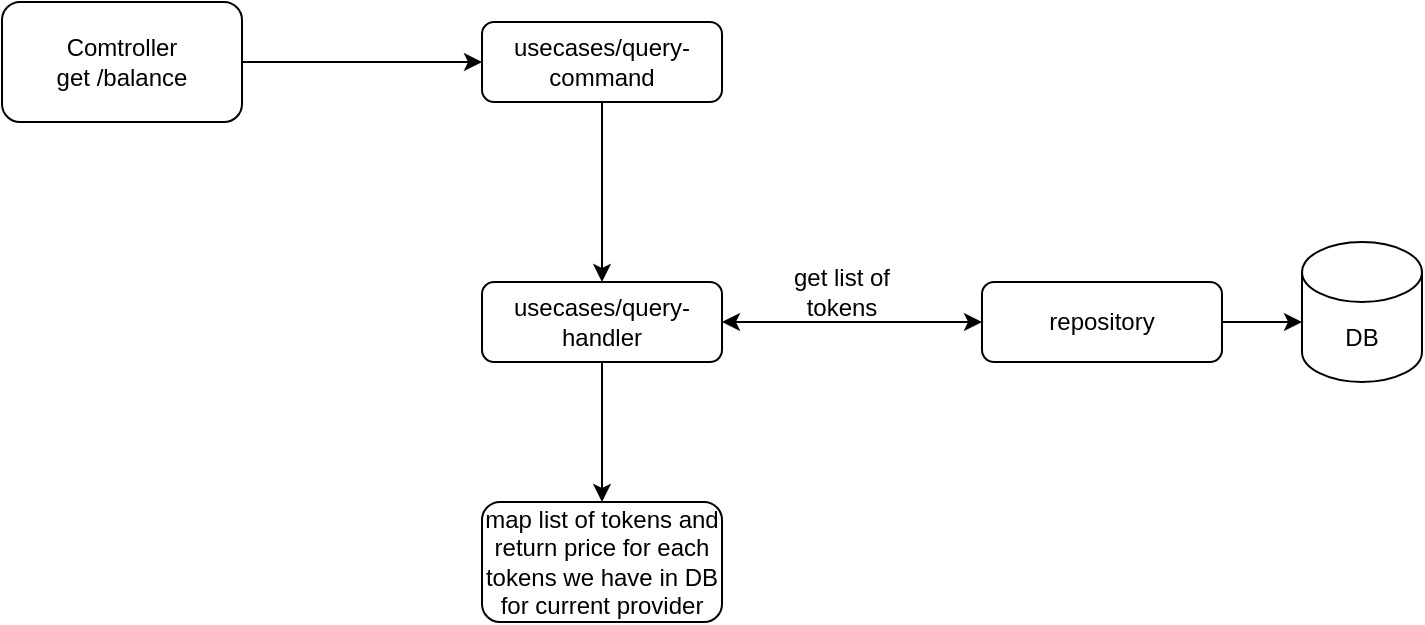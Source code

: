 <mxfile version="21.3.5" type="github">
  <diagram id="C5RBs43oDa-KdzZeNtuy" name="Page-1">
    <mxGraphModel dx="702" dy="567" grid="1" gridSize="10" guides="1" tooltips="1" connect="1" arrows="1" fold="1" page="1" pageScale="1" pageWidth="827" pageHeight="1169" math="0" shadow="0">
      <root>
        <mxCell id="WIyWlLk6GJQsqaUBKTNV-0" />
        <mxCell id="WIyWlLk6GJQsqaUBKTNV-1" parent="WIyWlLk6GJQsqaUBKTNV-0" />
        <mxCell id="YrsN-oz1mykykSY8M2dQ-8" value="" style="edgeStyle=orthogonalEdgeStyle;rounded=0;orthogonalLoop=1;jettySize=auto;html=1;" edge="1" parent="WIyWlLk6GJQsqaUBKTNV-1" target="YrsN-oz1mykykSY8M2dQ-7">
          <mxGeometry relative="1" as="geometry">
            <mxPoint x="340" y="290" as="sourcePoint" />
          </mxGeometry>
        </mxCell>
        <mxCell id="WIyWlLk6GJQsqaUBKTNV-7" value="usecases/query-handler" style="rounded=1;whiteSpace=wrap;html=1;fontSize=12;glass=0;strokeWidth=1;shadow=0;" parent="WIyWlLk6GJQsqaUBKTNV-1" vertex="1">
          <mxGeometry x="270" y="180" width="120" height="40" as="geometry" />
        </mxCell>
        <mxCell id="YrsN-oz1mykykSY8M2dQ-2" style="edgeStyle=orthogonalEdgeStyle;rounded=0;orthogonalLoop=1;jettySize=auto;html=1;entryX=0.5;entryY=0;entryDx=0;entryDy=0;" edge="1" parent="WIyWlLk6GJQsqaUBKTNV-1" source="WIyWlLk6GJQsqaUBKTNV-12" target="WIyWlLk6GJQsqaUBKTNV-7">
          <mxGeometry relative="1" as="geometry" />
        </mxCell>
        <mxCell id="WIyWlLk6GJQsqaUBKTNV-12" value="usecases/query-command" style="rounded=1;whiteSpace=wrap;html=1;fontSize=12;glass=0;strokeWidth=1;shadow=0;" parent="WIyWlLk6GJQsqaUBKTNV-1" vertex="1">
          <mxGeometry x="270" y="50" width="120" height="40" as="geometry" />
        </mxCell>
        <mxCell id="YrsN-oz1mykykSY8M2dQ-1" value="" style="endArrow=classic;html=1;rounded=0;exitX=1;exitY=0.5;exitDx=0;exitDy=0;entryX=0;entryY=0.5;entryDx=0;entryDy=0;" edge="1" parent="WIyWlLk6GJQsqaUBKTNV-1" target="WIyWlLk6GJQsqaUBKTNV-12">
          <mxGeometry width="50" height="50" relative="1" as="geometry">
            <mxPoint x="140" y="70" as="sourcePoint" />
            <mxPoint x="320" y="330" as="targetPoint" />
          </mxGeometry>
        </mxCell>
        <mxCell id="YrsN-oz1mykykSY8M2dQ-14" value="" style="edgeStyle=orthogonalEdgeStyle;rounded=0;orthogonalLoop=1;jettySize=auto;html=1;" edge="1" parent="WIyWlLk6GJQsqaUBKTNV-1" source="YrsN-oz1mykykSY8M2dQ-4" target="YrsN-oz1mykykSY8M2dQ-11">
          <mxGeometry relative="1" as="geometry">
            <Array as="points">
              <mxPoint x="680" y="200" />
              <mxPoint x="680" y="200" />
            </Array>
          </mxGeometry>
        </mxCell>
        <mxCell id="YrsN-oz1mykykSY8M2dQ-4" value="repository" style="rounded=1;whiteSpace=wrap;html=1;" vertex="1" parent="WIyWlLk6GJQsqaUBKTNV-1">
          <mxGeometry x="520" y="180" width="120" height="40" as="geometry" />
        </mxCell>
        <mxCell id="YrsN-oz1mykykSY8M2dQ-5" value="get list of tokens" style="text;html=1;strokeColor=none;fillColor=none;align=center;verticalAlign=middle;whiteSpace=wrap;rounded=0;" vertex="1" parent="WIyWlLk6GJQsqaUBKTNV-1">
          <mxGeometry x="420" y="170" width="60" height="30" as="geometry" />
        </mxCell>
        <mxCell id="YrsN-oz1mykykSY8M2dQ-6" value="" style="endArrow=classic;startArrow=classic;html=1;rounded=0;" edge="1" parent="WIyWlLk6GJQsqaUBKTNV-1">
          <mxGeometry width="50" height="50" relative="1" as="geometry">
            <mxPoint x="390" y="200" as="sourcePoint" />
            <mxPoint x="520" y="200" as="targetPoint" />
            <Array as="points" />
          </mxGeometry>
        </mxCell>
        <mxCell id="YrsN-oz1mykykSY8M2dQ-7" value="map list of tokens and&lt;br&gt;return price for each tokens we have in DB for current provider" style="whiteSpace=wrap;html=1;rounded=1;glass=0;strokeWidth=1;shadow=0;" vertex="1" parent="WIyWlLk6GJQsqaUBKTNV-1">
          <mxGeometry x="270" y="290" width="120" height="60" as="geometry" />
        </mxCell>
        <mxCell id="YrsN-oz1mykykSY8M2dQ-10" value="Comtroller&lt;br&gt;get /balance" style="rounded=1;whiteSpace=wrap;html=1;" vertex="1" parent="WIyWlLk6GJQsqaUBKTNV-1">
          <mxGeometry x="30" y="40" width="120" height="60" as="geometry" />
        </mxCell>
        <mxCell id="YrsN-oz1mykykSY8M2dQ-11" value="DB" style="shape=cylinder3;whiteSpace=wrap;html=1;boundedLbl=1;backgroundOutline=1;size=15;" vertex="1" parent="WIyWlLk6GJQsqaUBKTNV-1">
          <mxGeometry x="680" y="160" width="60" height="70" as="geometry" />
        </mxCell>
        <mxCell id="YrsN-oz1mykykSY8M2dQ-12" value="" style="edgeStyle=orthogonalEdgeStyle;rounded=0;orthogonalLoop=1;jettySize=auto;html=1;entryX=0.5;entryY=0;entryDx=0;entryDy=0;" edge="1" parent="WIyWlLk6GJQsqaUBKTNV-1" source="WIyWlLk6GJQsqaUBKTNV-7" target="YrsN-oz1mykykSY8M2dQ-7">
          <mxGeometry relative="1" as="geometry">
            <mxPoint x="330" y="220" as="sourcePoint" />
            <mxPoint x="340" y="210" as="targetPoint" />
          </mxGeometry>
        </mxCell>
      </root>
    </mxGraphModel>
  </diagram>
</mxfile>
